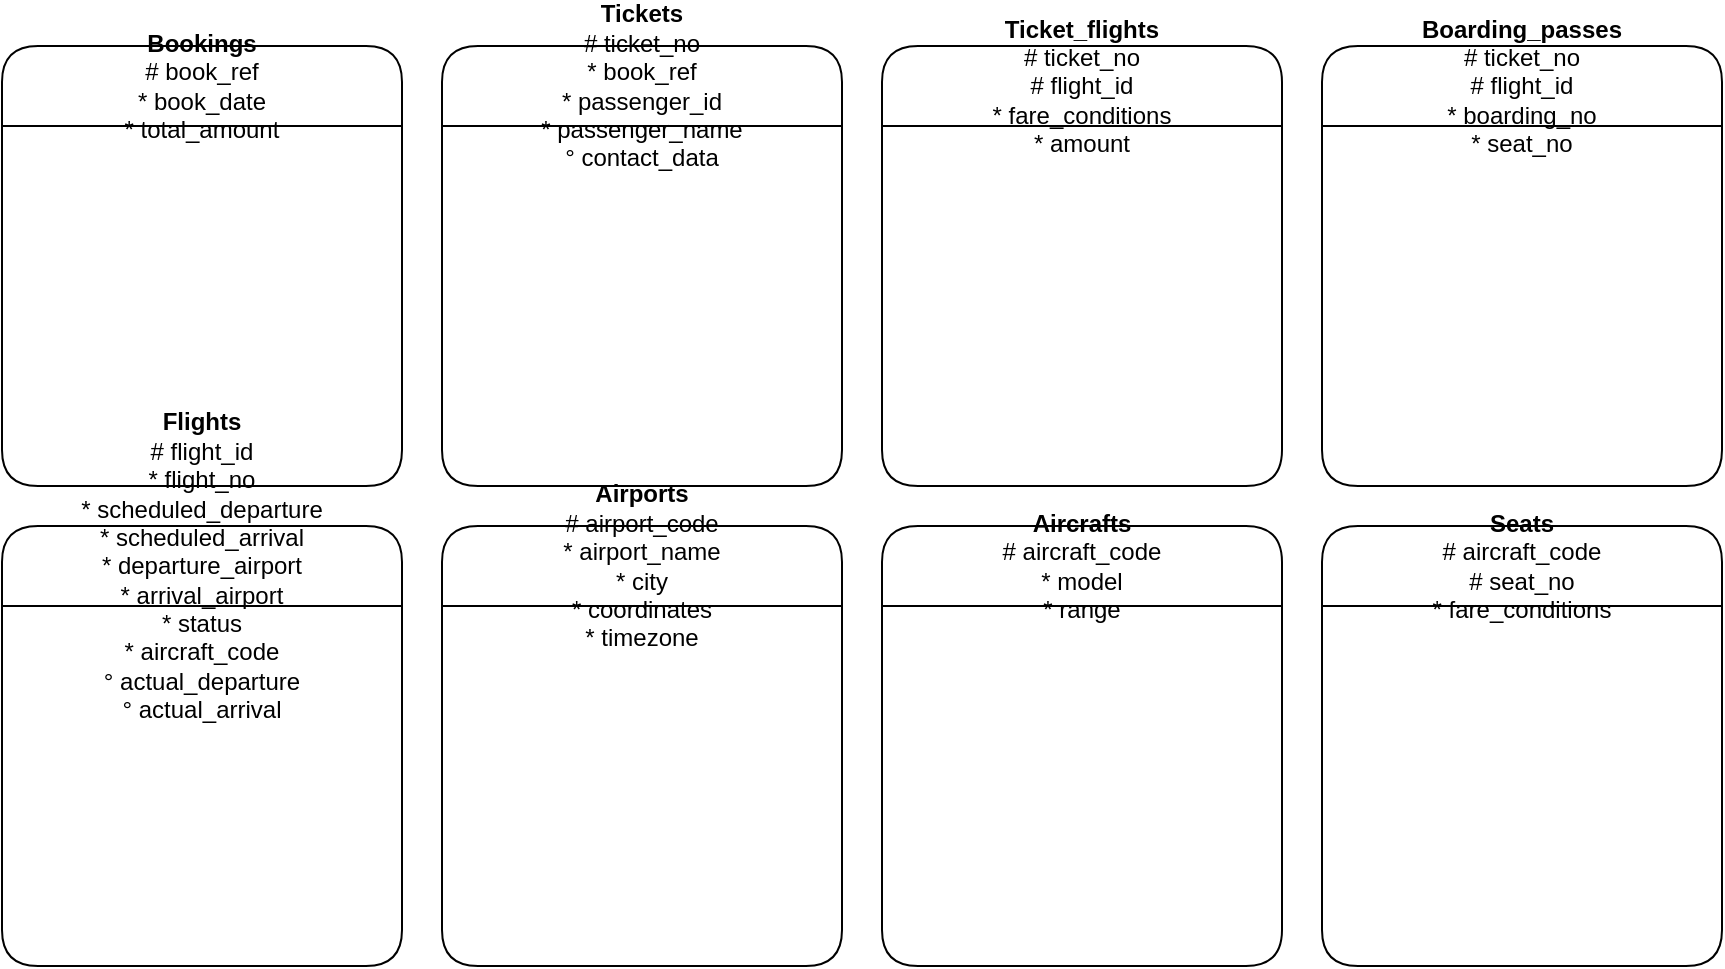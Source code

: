 <?xml version="1.0" ?>
<mxfile>
  <diagram name="ERD">
    <mxGraphModel>
      <root>
        <mxCell id="0"/>
        <mxCell id="1" parent="0"/>
        <mxCell id="3f404d53-ad7c-4754-b258-afdc60e401ce" value="&lt;b&gt;Bookings&lt;/b&gt;&lt;br/&gt;# book_ref&lt;br/&gt;* book_date&lt;br/&gt;* total_amount" style="shape=swimlane;rounded=1;whiteSpace=wrap;html=1;" vertex="1" parent="1">
          <mxGeometry x="80" y="40" width="200" height="220" as="geometry"/>
        </mxCell>
        <mxCell id="38def7fb-75d1-40b7-b6e0-2a5d73657e1d" value="&lt;b&gt;Tickets&lt;/b&gt;&lt;br/&gt;# ticket_no&lt;br/&gt;* book_ref&lt;br/&gt;* passenger_id&lt;br/&gt;* passenger_name&lt;br/&gt;° contact_data" style="shape=swimlane;rounded=1;whiteSpace=wrap;html=1;" vertex="1" parent="1">
          <mxGeometry x="300" y="40" width="200" height="220" as="geometry"/>
        </mxCell>
        <mxCell id="e5641459-4f48-42ee-9442-32a37f24c121" value="&lt;b&gt;Ticket_flights&lt;/b&gt;&lt;br/&gt;# ticket_no&lt;br/&gt;# flight_id&lt;br/&gt;* fare_conditions&lt;br/&gt;* amount" style="shape=swimlane;rounded=1;whiteSpace=wrap;html=1;" vertex="1" parent="1">
          <mxGeometry x="520" y="40" width="200" height="220" as="geometry"/>
        </mxCell>
        <mxCell id="d83ab141-f6f2-4db6-b9a2-b32c335870da" value="&lt;b&gt;Boarding_passes&lt;/b&gt;&lt;br/&gt;# ticket_no&lt;br/&gt;# flight_id&lt;br/&gt;* boarding_no&lt;br/&gt;* seat_no" style="shape=swimlane;rounded=1;whiteSpace=wrap;html=1;" vertex="1" parent="1">
          <mxGeometry x="740" y="40" width="200" height="220" as="geometry"/>
        </mxCell>
        <mxCell id="90cf8139-38a5-4943-931e-7242c8b969f2" value="&lt;b&gt;Flights&lt;/b&gt;&lt;br/&gt;# flight_id&lt;br/&gt;* flight_no&lt;br/&gt;* scheduled_departure&lt;br/&gt;* scheduled_arrival&lt;br/&gt;* departure_airport&lt;br/&gt;* arrival_airport&lt;br/&gt;* status&lt;br/&gt;* aircraft_code&lt;br/&gt;° actual_departure&lt;br/&gt;° actual_arrival" style="shape=swimlane;rounded=1;whiteSpace=wrap;html=1;" vertex="1" parent="1">
          <mxGeometry x="80" y="280" width="200" height="220" as="geometry"/>
        </mxCell>
        <mxCell id="d45d02e1-aa83-4993-b1df-590cf2512d08" value="&lt;b&gt;Airports&lt;/b&gt;&lt;br/&gt;# airport_code&lt;br/&gt;* airport_name&lt;br/&gt;* city&lt;br/&gt;* coordinates&lt;br/&gt;* timezone" style="shape=swimlane;rounded=1;whiteSpace=wrap;html=1;" vertex="1" parent="1">
          <mxGeometry x="300" y="280" width="200" height="220" as="geometry"/>
        </mxCell>
        <mxCell id="7fed089a-ba88-40c8-8240-732434e37d97" value="&lt;b&gt;Aircrafts&lt;/b&gt;&lt;br/&gt;# aircraft_code&lt;br/&gt;* model&lt;br/&gt;* range" style="shape=swimlane;rounded=1;whiteSpace=wrap;html=1;" vertex="1" parent="1">
          <mxGeometry x="520" y="280" width="200" height="220" as="geometry"/>
        </mxCell>
        <mxCell id="b37bee3e-9880-45f7-9a09-e7549c0f01c6" value="&lt;b&gt;Seats&lt;/b&gt;&lt;br/&gt;# aircraft_code&lt;br/&gt;# seat_no&lt;br/&gt;* fare_conditions" style="shape=swimlane;rounded=1;whiteSpace=wrap;html=1;" vertex="1" parent="1">
          <mxGeometry x="740" y="280" width="200" height="220" as="geometry"/>
        </mxCell>
      </root>
    </mxGraphModel>
  </diagram>
</mxfile>
